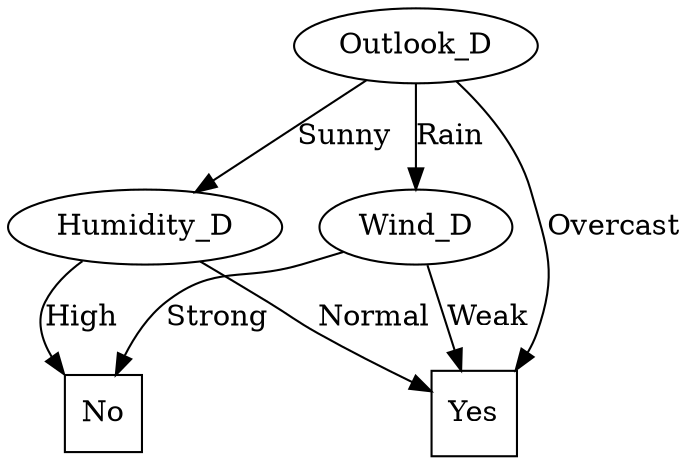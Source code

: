 digraph "Decision Tree of Playtennis" {
	rankdir=TB size="8,5"
	node [shape=ellipse]
	0 [label=Outlook_D]
	1 [label=Humidity_D]
	0 -> 1 [label=Sunny]
	1 [label=Humidity_D]
	No [shape=square]
	1 -> No [label=High]
	Yes [shape=square]
	1 -> Yes [label=Normal]
	Yes [shape=square]
	0 -> Yes [label=Overcast]
	9 [label=Wind_D]
	0 -> 9 [label=Rain]
	9 [label=Wind_D]
	Yes [shape=square]
	9 -> Yes [label=Weak]
	No [shape=square]
	9 -> No [label=Strong]
}
